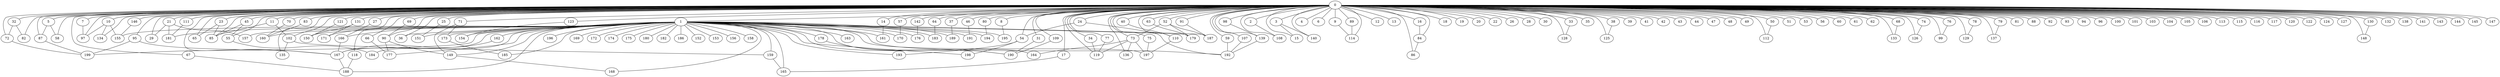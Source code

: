 
graph graphname {
    0 -- 1
0 -- 2
0 -- 3
0 -- 4
0 -- 5
0 -- 6
0 -- 7
0 -- 8
0 -- 9
0 -- 10
0 -- 11
0 -- 12
0 -- 13
0 -- 14
0 -- 15
0 -- 16
0 -- 17
0 -- 18
0 -- 19
0 -- 20
0 -- 21
0 -- 22
0 -- 23
0 -- 24
0 -- 25
0 -- 26
0 -- 27
0 -- 28
0 -- 29
0 -- 30
0 -- 31
0 -- 32
0 -- 33
0 -- 34
0 -- 35
0 -- 36
0 -- 37
0 -- 38
0 -- 39
0 -- 40
0 -- 41
0 -- 42
0 -- 43
0 -- 44
0 -- 45
0 -- 46
0 -- 47
0 -- 48
0 -- 49
0 -- 50
0 -- 51
0 -- 52
0 -- 53
0 -- 54
0 -- 55
0 -- 56
0 -- 57
0 -- 58
0 -- 59
0 -- 60
0 -- 61
0 -- 62
0 -- 63
0 -- 64
0 -- 65
0 -- 66
0 -- 67
0 -- 68
0 -- 69
0 -- 70
0 -- 71
0 -- 72
0 -- 73
0 -- 74
0 -- 75
0 -- 76
0 -- 77
0 -- 78
0 -- 79
0 -- 80
0 -- 81
0 -- 82
0 -- 83
0 -- 84
0 -- 85
0 -- 86
0 -- 87
0 -- 88
0 -- 89
0 -- 90
0 -- 91
0 -- 92
0 -- 93
0 -- 94
0 -- 95
0 -- 96
0 -- 97
0 -- 98
0 -- 99
0 -- 100
0 -- 101
0 -- 102
0 -- 103
0 -- 104
0 -- 105
0 -- 106
0 -- 107
0 -- 108
0 -- 109
0 -- 110
0 -- 111
0 -- 112
0 -- 113
0 -- 114
0 -- 115
0 -- 116
0 -- 117
0 -- 118
0 -- 119
0 -- 120
0 -- 121
0 -- 122
0 -- 123
0 -- 124
0 -- 125
0 -- 126
0 -- 127
0 -- 128
0 -- 129
0 -- 130
0 -- 131
0 -- 132
0 -- 133
0 -- 134
0 -- 135
0 -- 136
0 -- 137
0 -- 138
0 -- 139
0 -- 140
0 -- 141
0 -- 142
0 -- 143
0 -- 144
0 -- 145
0 -- 146
0 -- 147
0 -- 148
0 -- 167
1 -- 149
1 -- 150
1 -- 151
1 -- 152
1 -- 153
1 -- 154
1 -- 155
1 -- 156
1 -- 157
1 -- 158
1 -- 159
1 -- 160
1 -- 161
1 -- 162
1 -- 163
1 -- 164
1 -- 165
1 -- 166
1 -- 167
1 -- 168
1 -- 169
1 -- 170
1 -- 171
1 -- 172
1 -- 173
1 -- 174
1 -- 175
1 -- 176
1 -- 177
1 -- 178
1 -- 179
1 -- 180
1 -- 181
1 -- 182
1 -- 183
1 -- 184
1 -- 185
1 -- 186
1 -- 187
1 -- 188
1 -- 189
1 -- 190
1 -- 191
1 -- 192
1 -- 193
1 -- 194
1 -- 195
1 -- 196
1 -- 197
1 -- 198
1 -- 199
1 -- 36
2 -- 108
3 -- 15
3 -- 140
5 -- 87
5 -- 58
7 -- 97
8 -- 195
9 -- 114
10 -- 97
10 -- 134
10 -- 155
11 -- 102
11 -- 85
14 -- 161
16 -- 84
17 -- 165
21 -- 29
21 -- 157
21 -- 181
23 -- 65
23 -- 85
24 -- 192
24 -- 54
25 -- 151
27 -- 166
31 -- 190
32 -- 82
32 -- 72
33 -- 128
34 -- 119
37 -- 189
38 -- 125
40 -- 110
45 -- 55
45 -- 85
46 -- 191
50 -- 112
52 -- 187
52 -- 73
52 -- 179
54 -- 198
54 -- 193
55 -- 184
57 -- 170
59 -- 192
63 -- 179
64 -- 183
66 -- 177
67 -- 188
68 -- 133
69 -- 90
70 -- 160
71 -- 173
71 -- 149
72 -- 199
73 -- 136
73 -- 197
73 -- 119
73 -- 164
74 -- 126
75 -- 197
76 -- 99
77 -- 119
78 -- 129
79 -- 137
80 -- 194
83 -- 160
84 -- 86
87 -- 199
89 -- 114
90 -- 177
90 -- 149
91 -- 187
95 -- 167
95 -- 199
98 -- 139
102 -- 159
102 -- 135
107 -- 192
109 -- 190
110 -- 197
111 -- 181
118 -- 188
121 -- 150
123 -- 154
130 -- 148
131 -- 150
131 -- 171
139 -- 192
142 -- 176
146 -- 155
149 -- 168
159 -- 165
162 -- 167
166 -- 167
167 -- 188
173 -- 185
178 -- 190

}
